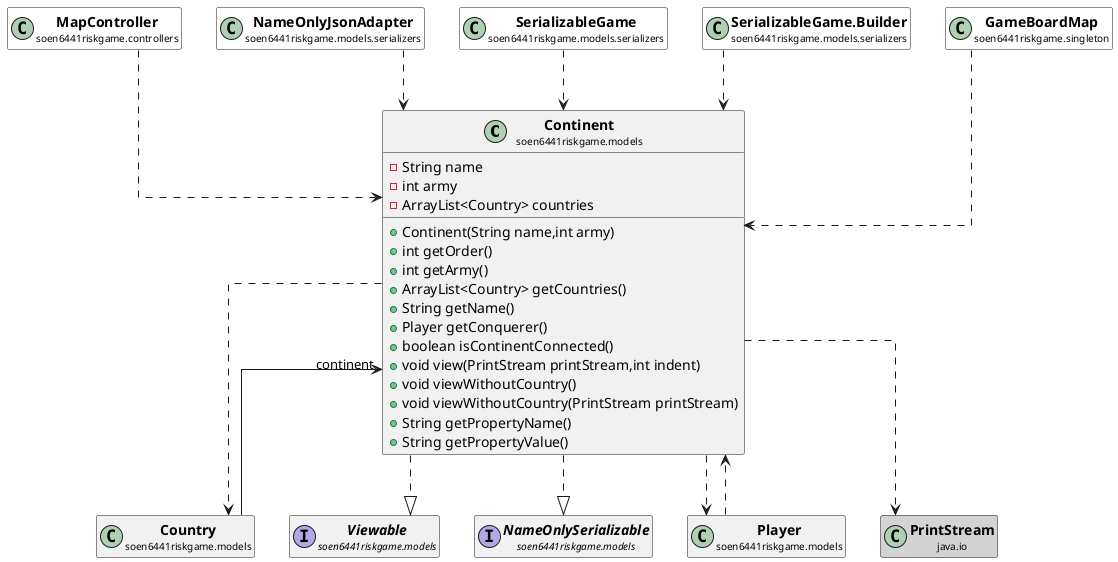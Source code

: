 @startuml

skinparam svgLinkTarget _parent
skinparam linetype ortho
set namespaceSeparator none
class "<b><size:14>Continent</b>\n<size:10>soen6441riskgame.models" as soen6441riskgame.models.Continent  [[../../soen6441riskgame/models/Continent.html{soen6441riskgame.models.Continent}]] {
-String name
-int army
-ArrayList<Country> countries
+Continent(String name,int army)
+int getOrder()
+int getArmy()
+ArrayList<Country> getCountries()
+String getName()
+Player getConquerer()
+boolean isContinentConnected()
+void view(PrintStream printStream,int indent)
+void viewWithoutCountry()
+void viewWithoutCountry(PrintStream printStream)
+String getPropertyName()
+String getPropertyValue()
}


class "<b><size:14>MapController</b>\n<size:10>soen6441riskgame.controllers" as soen6441riskgame.controllers.MapController  [[../../soen6441riskgame/controllers/MapController.html{soen6441riskgame.controllers.MapController}]] #white {
}

hide soen6441riskgame.controllers.MapController fields
hide soen6441riskgame.controllers.MapController methods

soen6441riskgame.controllers.MapController ..> soen6441riskgame.models.Continent


class "<b><size:14>Country</b>\n<size:10>soen6441riskgame.models" as soen6441riskgame.models.Country  [[../../soen6441riskgame/models/Country.html{soen6441riskgame.models.Country}]] {
}

hide soen6441riskgame.models.Country fields
hide soen6441riskgame.models.Country methods

soen6441riskgame.models.Continent ..> soen6441riskgame.models.Country


interface "<b><size:14>Viewable</b>\n<size:10>soen6441riskgame.models" as soen6441riskgame.models.Viewable  [[../../soen6441riskgame/models/Viewable.html{soen6441riskgame.models.Viewable}]] {
}

hide soen6441riskgame.models.Viewable fields
hide soen6441riskgame.models.Viewable methods

soen6441riskgame.models.Continent ..|> soen6441riskgame.models.Viewable

interface "<b><size:14>NameOnlySerializable</b>\n<size:10>soen6441riskgame.models" as soen6441riskgame.models.NameOnlySerializable  [[../../soen6441riskgame/models/NameOnlySerializable.html{soen6441riskgame.models.NameOnlySerializable}]] {
}

hide soen6441riskgame.models.NameOnlySerializable fields
hide soen6441riskgame.models.NameOnlySerializable methods

soen6441riskgame.models.Continent ..|> soen6441riskgame.models.NameOnlySerializable

class "<b><size:14>Player</b>\n<size:10>soen6441riskgame.models" as soen6441riskgame.models.Player  [[../../soen6441riskgame/models/Player.html{soen6441riskgame.models.Player}]] {
}

hide soen6441riskgame.models.Player fields
hide soen6441riskgame.models.Player methods

soen6441riskgame.models.Continent ..> soen6441riskgame.models.Player

class "<b><size:14>PrintStream</b>\n<size:10>java.io" as java.io.PrintStream  #lightgrey {
}

hide java.io.PrintStream fields
hide java.io.PrintStream methods

soen6441riskgame.models.Continent ..> java.io.PrintStream

soen6441riskgame.models.Country -->  "continent" soen6441riskgame.models.Continent

soen6441riskgame.models.Player ..> soen6441riskgame.models.Continent

class "<b><size:14>NameOnlyJsonAdapter</b>\n<size:10>soen6441riskgame.models.serializers" as soen6441riskgame.models.serializers.NameOnlyJsonAdapter  [[../../soen6441riskgame/models/serializers/NameOnlyJsonAdapter.html{soen6441riskgame.models.serializers.NameOnlyJsonAdapter}]] #white {
}

hide soen6441riskgame.models.serializers.NameOnlyJsonAdapter fields
hide soen6441riskgame.models.serializers.NameOnlyJsonAdapter methods

soen6441riskgame.models.serializers.NameOnlyJsonAdapter ..> soen6441riskgame.models.Continent

class "<b><size:14>SerializableGame</b>\n<size:10>soen6441riskgame.models.serializers" as soen6441riskgame.models.serializers.SerializableGame  [[../../soen6441riskgame/models/serializers/SerializableGame.html{soen6441riskgame.models.serializers.SerializableGame}]] #white {
}

hide soen6441riskgame.models.serializers.SerializableGame fields
hide soen6441riskgame.models.serializers.SerializableGame methods

soen6441riskgame.models.serializers.SerializableGame ..> soen6441riskgame.models.Continent

class "<b><size:14>SerializableGame.Builder</b>\n<size:10>soen6441riskgame.models.serializers" as soen6441riskgame.models.serializers.SerializableGame.Builder  [[../../soen6441riskgame/models/serializers/SerializableGame.Builder.html{soen6441riskgame.models.serializers.SerializableGame.Builder}]] #white {
}

hide soen6441riskgame.models.serializers.SerializableGame.Builder fields
hide soen6441riskgame.models.serializers.SerializableGame.Builder methods

soen6441riskgame.models.serializers.SerializableGame.Builder ..> soen6441riskgame.models.Continent

class "<b><size:14>GameBoardMap</b>\n<size:10>soen6441riskgame.singleton" as soen6441riskgame.singleton.GameBoardMap  [[../../soen6441riskgame/singleton/GameBoardMap.html{soen6441riskgame.singleton.GameBoardMap}]] #white {
}

hide soen6441riskgame.singleton.GameBoardMap fields
hide soen6441riskgame.singleton.GameBoardMap methods

soen6441riskgame.singleton.GameBoardMap ..> soen6441riskgame.models.Continent


@enduml

